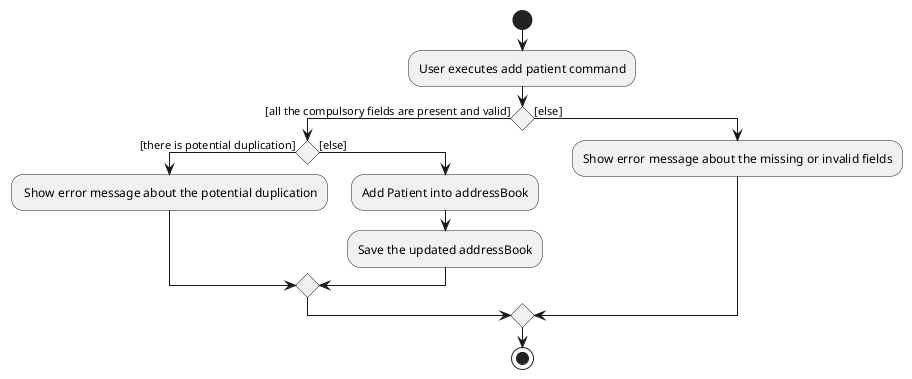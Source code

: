 @startuml
start
:User executes add patient command;

if () then ([all the compulsory fields are present and valid])

        if () then ([there is potential duplication])
        : Show error message about the potential duplication;
        else ([else])
        :Add Patient into addressBook;
        :Save the updated addressBook;
        endif
else ([else])
:Show error message about the missing or invalid fields;

endif
stop
@enduml


